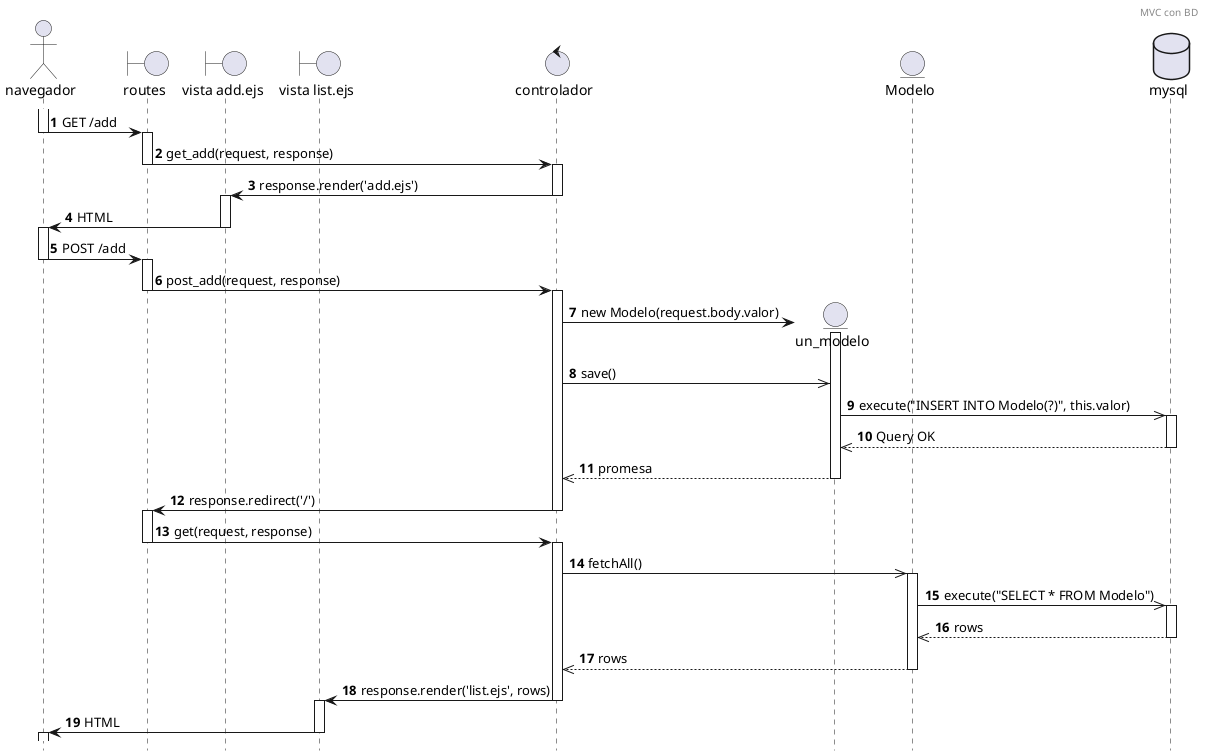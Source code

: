 @startuml mvc_bd_secuencia
header MVC con BD
autonumber
hide footbox

actor navegador
boundary routes
boundary "vista add.ejs" as vista_add
boundary "vista list.ejs" as vista_list
control controlador 
entity un_modelo 
entity Modelo
database mysql

activate navegador
navegador -> routes: GET /add
deactivate navegador
activate routes
routes -> controlador: get_add(request, response)
deactivate routes
activate controlador
controlador -> vista_add: response.render('add.ejs')
deactivate controlador
activate vista_add
vista_add -> navegador: HTML
deactivate vista_add
activate navegador
navegador -> routes: POST /add
deactivate navegador
activate routes
routes -> controlador: post_add(request, response)
deactivate routes
activate controlador
controlador -> un_modelo **: new Modelo(request.body.valor)
activate un_modelo
controlador ->> un_modelo: save()
un_modelo ->> mysql: execute("INSERT INTO Modelo(?)", this.valor)
activate mysql
mysql -->> un_modelo: Query OK
deactivate mysql
un_modelo -->> controlador: promesa
deactivate un_modelo
controlador -> routes: response.redirect('/')
deactivate controlador
activate routes
routes -> controlador: get(request, response)
deactivate routes
activate controlador
controlador ->> Modelo: fetchAll()
activate Modelo
Modelo ->> mysql: execute("SELECT * FROM Modelo")
activate mysql
mysql -->> Modelo: rows 
deactivate mysql
Modelo -->> controlador: rows
deactivate Modelo
controlador -> vista_list: response.render('list.ejs', rows)
deactivate controlador
activate vista_list
vista_list -> navegador: HTML
deactivate vista_list
activate navegador
deactivate navegador

@enduml